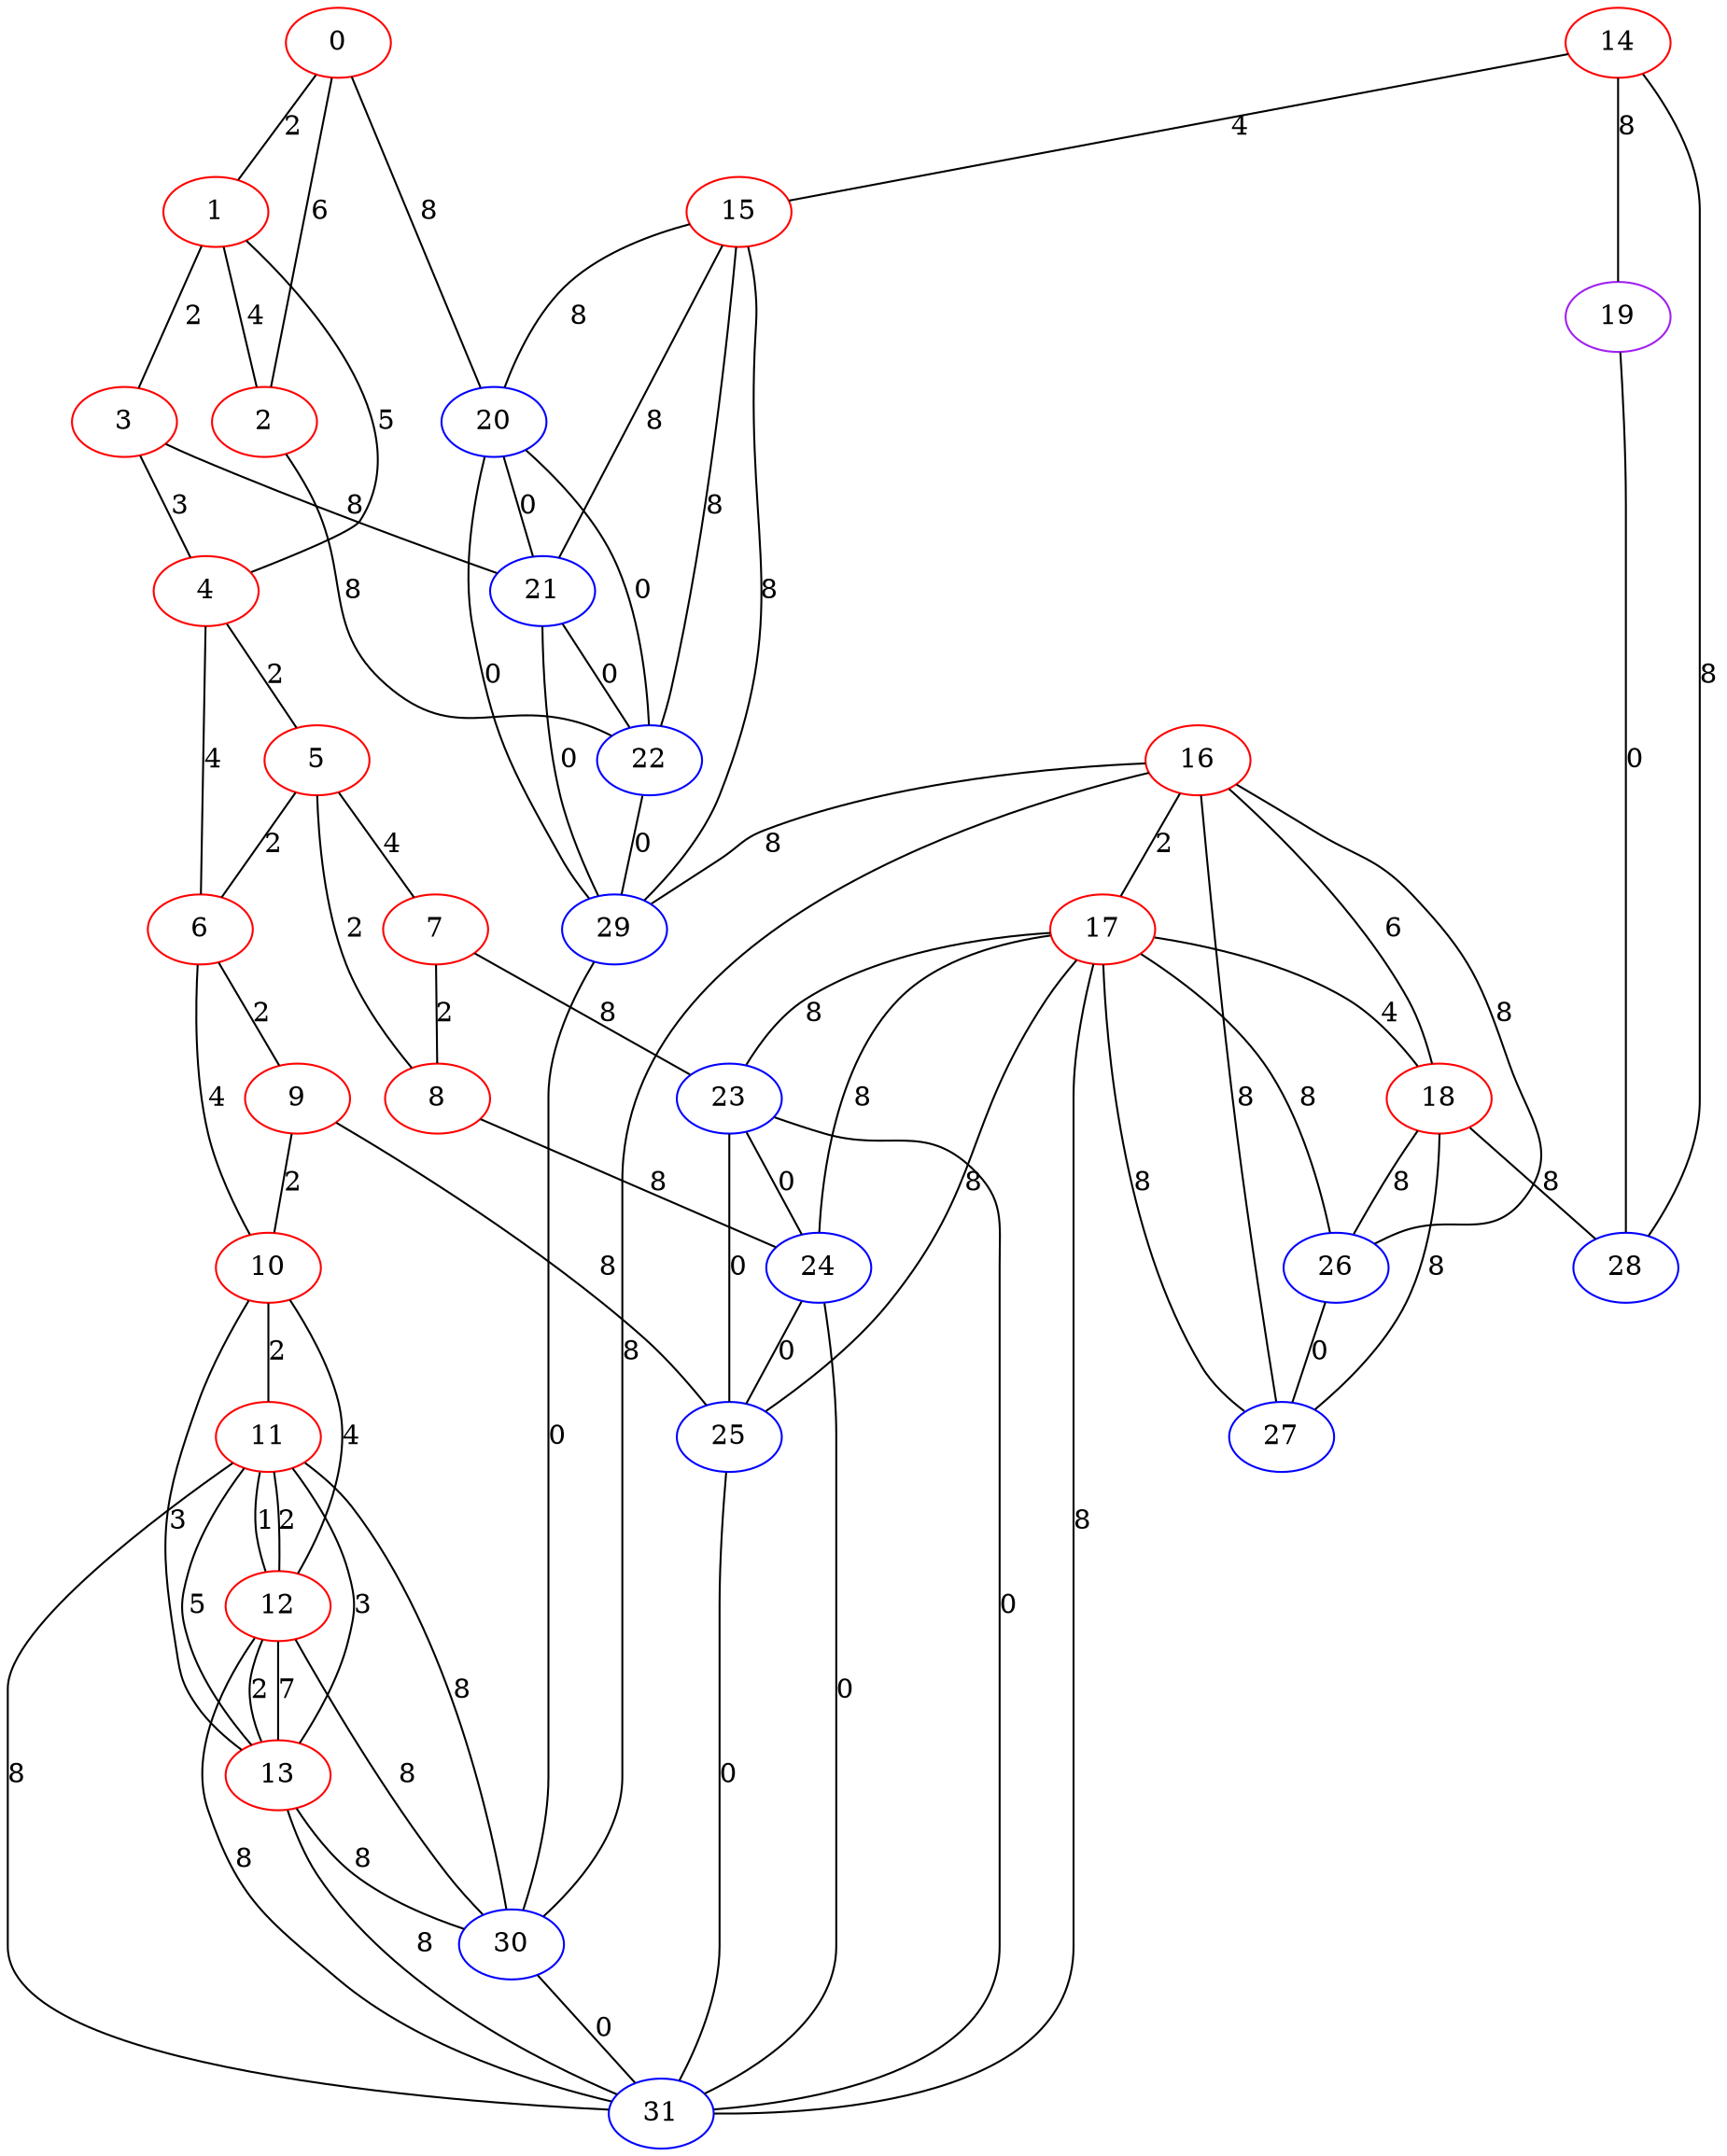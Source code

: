 graph "" {
0 [color=red, weight=1];
1 [color=red, weight=1];
2 [color=red, weight=1];
3 [color=red, weight=1];
4 [color=red, weight=1];
5 [color=red, weight=1];
6 [color=red, weight=1];
7 [color=red, weight=1];
8 [color=red, weight=1];
9 [color=red, weight=1];
10 [color=red, weight=1];
11 [color=red, weight=1];
12 [color=red, weight=1];
13 [color=red, weight=1];
14 [color=red, weight=1];
15 [color=red, weight=1];
16 [color=red, weight=1];
17 [color=red, weight=1];
18 [color=red, weight=1];
19 [color=purple, weight=4];
20 [color=blue, weight=3];
21 [color=blue, weight=3];
22 [color=blue, weight=3];
23 [color=blue, weight=3];
24 [color=blue, weight=3];
25 [color=blue, weight=3];
26 [color=blue, weight=3];
27 [color=blue, weight=3];
28 [color=blue, weight=3];
29 [color=blue, weight=3];
30 [color=blue, weight=3];
31 [color=blue, weight=3];
0 -- 1  [key=0, label=2];
0 -- 2  [key=0, label=6];
0 -- 20  [key=0, label=8];
1 -- 2  [key=0, label=4];
1 -- 3  [key=0, label=2];
1 -- 4  [key=0, label=5];
2 -- 22  [key=0, label=8];
3 -- 4  [key=0, label=3];
3 -- 21  [key=0, label=8];
4 -- 5  [key=0, label=2];
4 -- 6  [key=0, label=4];
5 -- 8  [key=0, label=2];
5 -- 6  [key=0, label=2];
5 -- 7  [key=0, label=4];
6 -- 9  [key=0, label=2];
6 -- 10  [key=0, label=4];
7 -- 8  [key=0, label=2];
7 -- 23  [key=0, label=8];
8 -- 24  [key=0, label=8];
9 -- 25  [key=0, label=8];
9 -- 10  [key=0, label=2];
10 -- 11  [key=0, label=2];
10 -- 12  [key=0, label=4];
10 -- 13  [key=0, label=3];
11 -- 12  [key=0, label=2];
11 -- 12  [key=1, label=1];
11 -- 13  [key=0, label=5];
11 -- 13  [key=1, label=3];
11 -- 30  [key=0, label=8];
11 -- 31  [key=0, label=8];
12 -- 13  [key=0, label=7];
12 -- 13  [key=1, label=2];
12 -- 30  [key=0, label=8];
12 -- 31  [key=0, label=8];
13 -- 30  [key=0, label=8];
13 -- 31  [key=0, label=8];
14 -- 19  [key=0, label=8];
14 -- 28  [key=0, label=8];
14 -- 15  [key=0, label=4];
15 -- 22  [key=0, label=8];
15 -- 20  [key=0, label=8];
15 -- 21  [key=0, label=8];
15 -- 29  [key=0, label=8];
16 -- 17  [key=0, label=2];
16 -- 18  [key=0, label=6];
16 -- 26  [key=0, label=8];
16 -- 27  [key=0, label=8];
16 -- 29  [key=0, label=8];
16 -- 30  [key=0, label=8];
17 -- 18  [key=0, label=4];
17 -- 23  [key=0, label=8];
17 -- 24  [key=0, label=8];
17 -- 25  [key=0, label=8];
17 -- 26  [key=0, label=8];
17 -- 27  [key=0, label=8];
17 -- 31  [key=0, label=8];
18 -- 26  [key=0, label=8];
18 -- 27  [key=0, label=8];
18 -- 28  [key=0, label=8];
19 -- 28  [key=0, label=0];
20 -- 21  [key=0, label=0];
20 -- 22  [key=0, label=0];
20 -- 29  [key=0, label=0];
21 -- 29  [key=0, label=0];
21 -- 22  [key=0, label=0];
22 -- 29  [key=0, label=0];
23 -- 24  [key=0, label=0];
23 -- 25  [key=0, label=0];
23 -- 31  [key=0, label=0];
24 -- 25  [key=0, label=0];
24 -- 31  [key=0, label=0];
25 -- 31  [key=0, label=0];
26 -- 27  [key=0, label=0];
29 -- 30  [key=0, label=0];
30 -- 31  [key=0, label=0];
}
